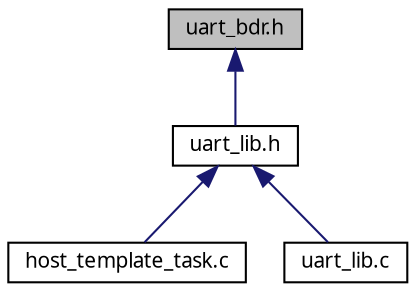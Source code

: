 digraph G
{
  edge [fontname="FreeSans.ttf",fontsize=10,labelfontname="FreeSans.ttf",labelfontsize=10];
  node [fontname="FreeSans.ttf",fontsize=10,shape=record];
  Node1 [label="uart_bdr.h",height=0.2,width=0.4,color="black", fillcolor="grey75", style="filled" fontcolor="black"];
  Node1 -> Node2 [dir=back,color="midnightblue",fontsize=10,style="solid",fontname="FreeSans.ttf"];
  Node2 [label="uart_lib.h",height=0.2,width=0.4,color="black", fillcolor="white", style="filled",URL="$a00040.html"];
  Node2 -> Node3 [dir=back,color="midnightblue",fontsize=10,style="solid",fontname="FreeSans.ttf"];
  Node3 [label="host_template_task.c",height=0.2,width=0.4,color="black", fillcolor="white", style="filled",URL="$a00027.html"];
  Node2 -> Node4 [dir=back,color="midnightblue",fontsize=10,style="solid",fontname="FreeSans.ttf"];
  Node4 [label="uart_lib.c",height=0.2,width=0.4,color="black", fillcolor="white", style="filled",URL="$a00039.html"];
}
